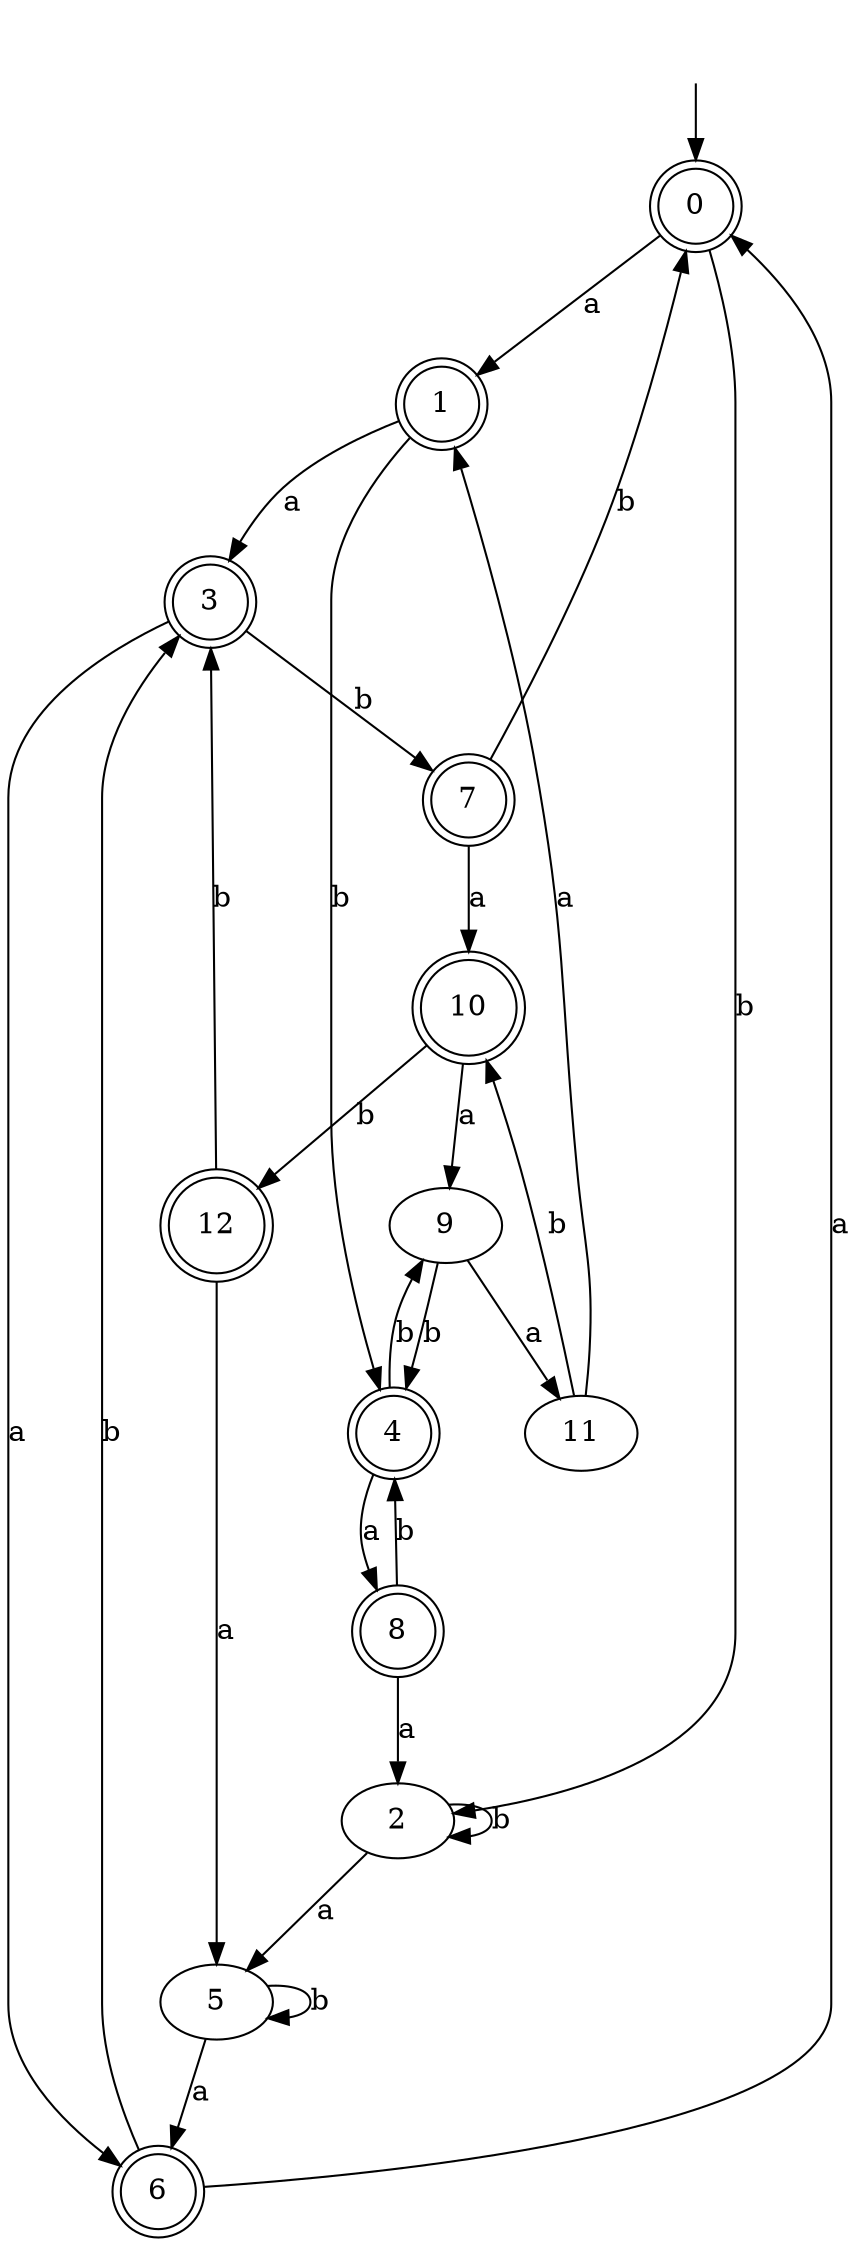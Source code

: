 digraph RandomDFA {
  __start0 [label="", shape=none];
  __start0 -> 0 [label=""];
  0 [shape=circle] [shape=doublecircle]
  0 -> 1 [label="a"]
  0 -> 2 [label="b"]
  1 [shape=doublecircle]
  1 -> 3 [label="a"]
  1 -> 4 [label="b"]
  2
  2 -> 5 [label="a"]
  2 -> 2 [label="b"]
  3 [shape=doublecircle]
  3 -> 6 [label="a"]
  3 -> 7 [label="b"]
  4 [shape=doublecircle]
  4 -> 8 [label="a"]
  4 -> 9 [label="b"]
  5
  5 -> 6 [label="a"]
  5 -> 5 [label="b"]
  6 [shape=doublecircle]
  6 -> 0 [label="a"]
  6 -> 3 [label="b"]
  7 [shape=doublecircle]
  7 -> 10 [label="a"]
  7 -> 0 [label="b"]
  8 [shape=doublecircle]
  8 -> 2 [label="a"]
  8 -> 4 [label="b"]
  9
  9 -> 11 [label="a"]
  9 -> 4 [label="b"]
  10 [shape=doublecircle]
  10 -> 9 [label="a"]
  10 -> 12 [label="b"]
  11
  11 -> 1 [label="a"]
  11 -> 10 [label="b"]
  12 [shape=doublecircle]
  12 -> 5 [label="a"]
  12 -> 3 [label="b"]
}
